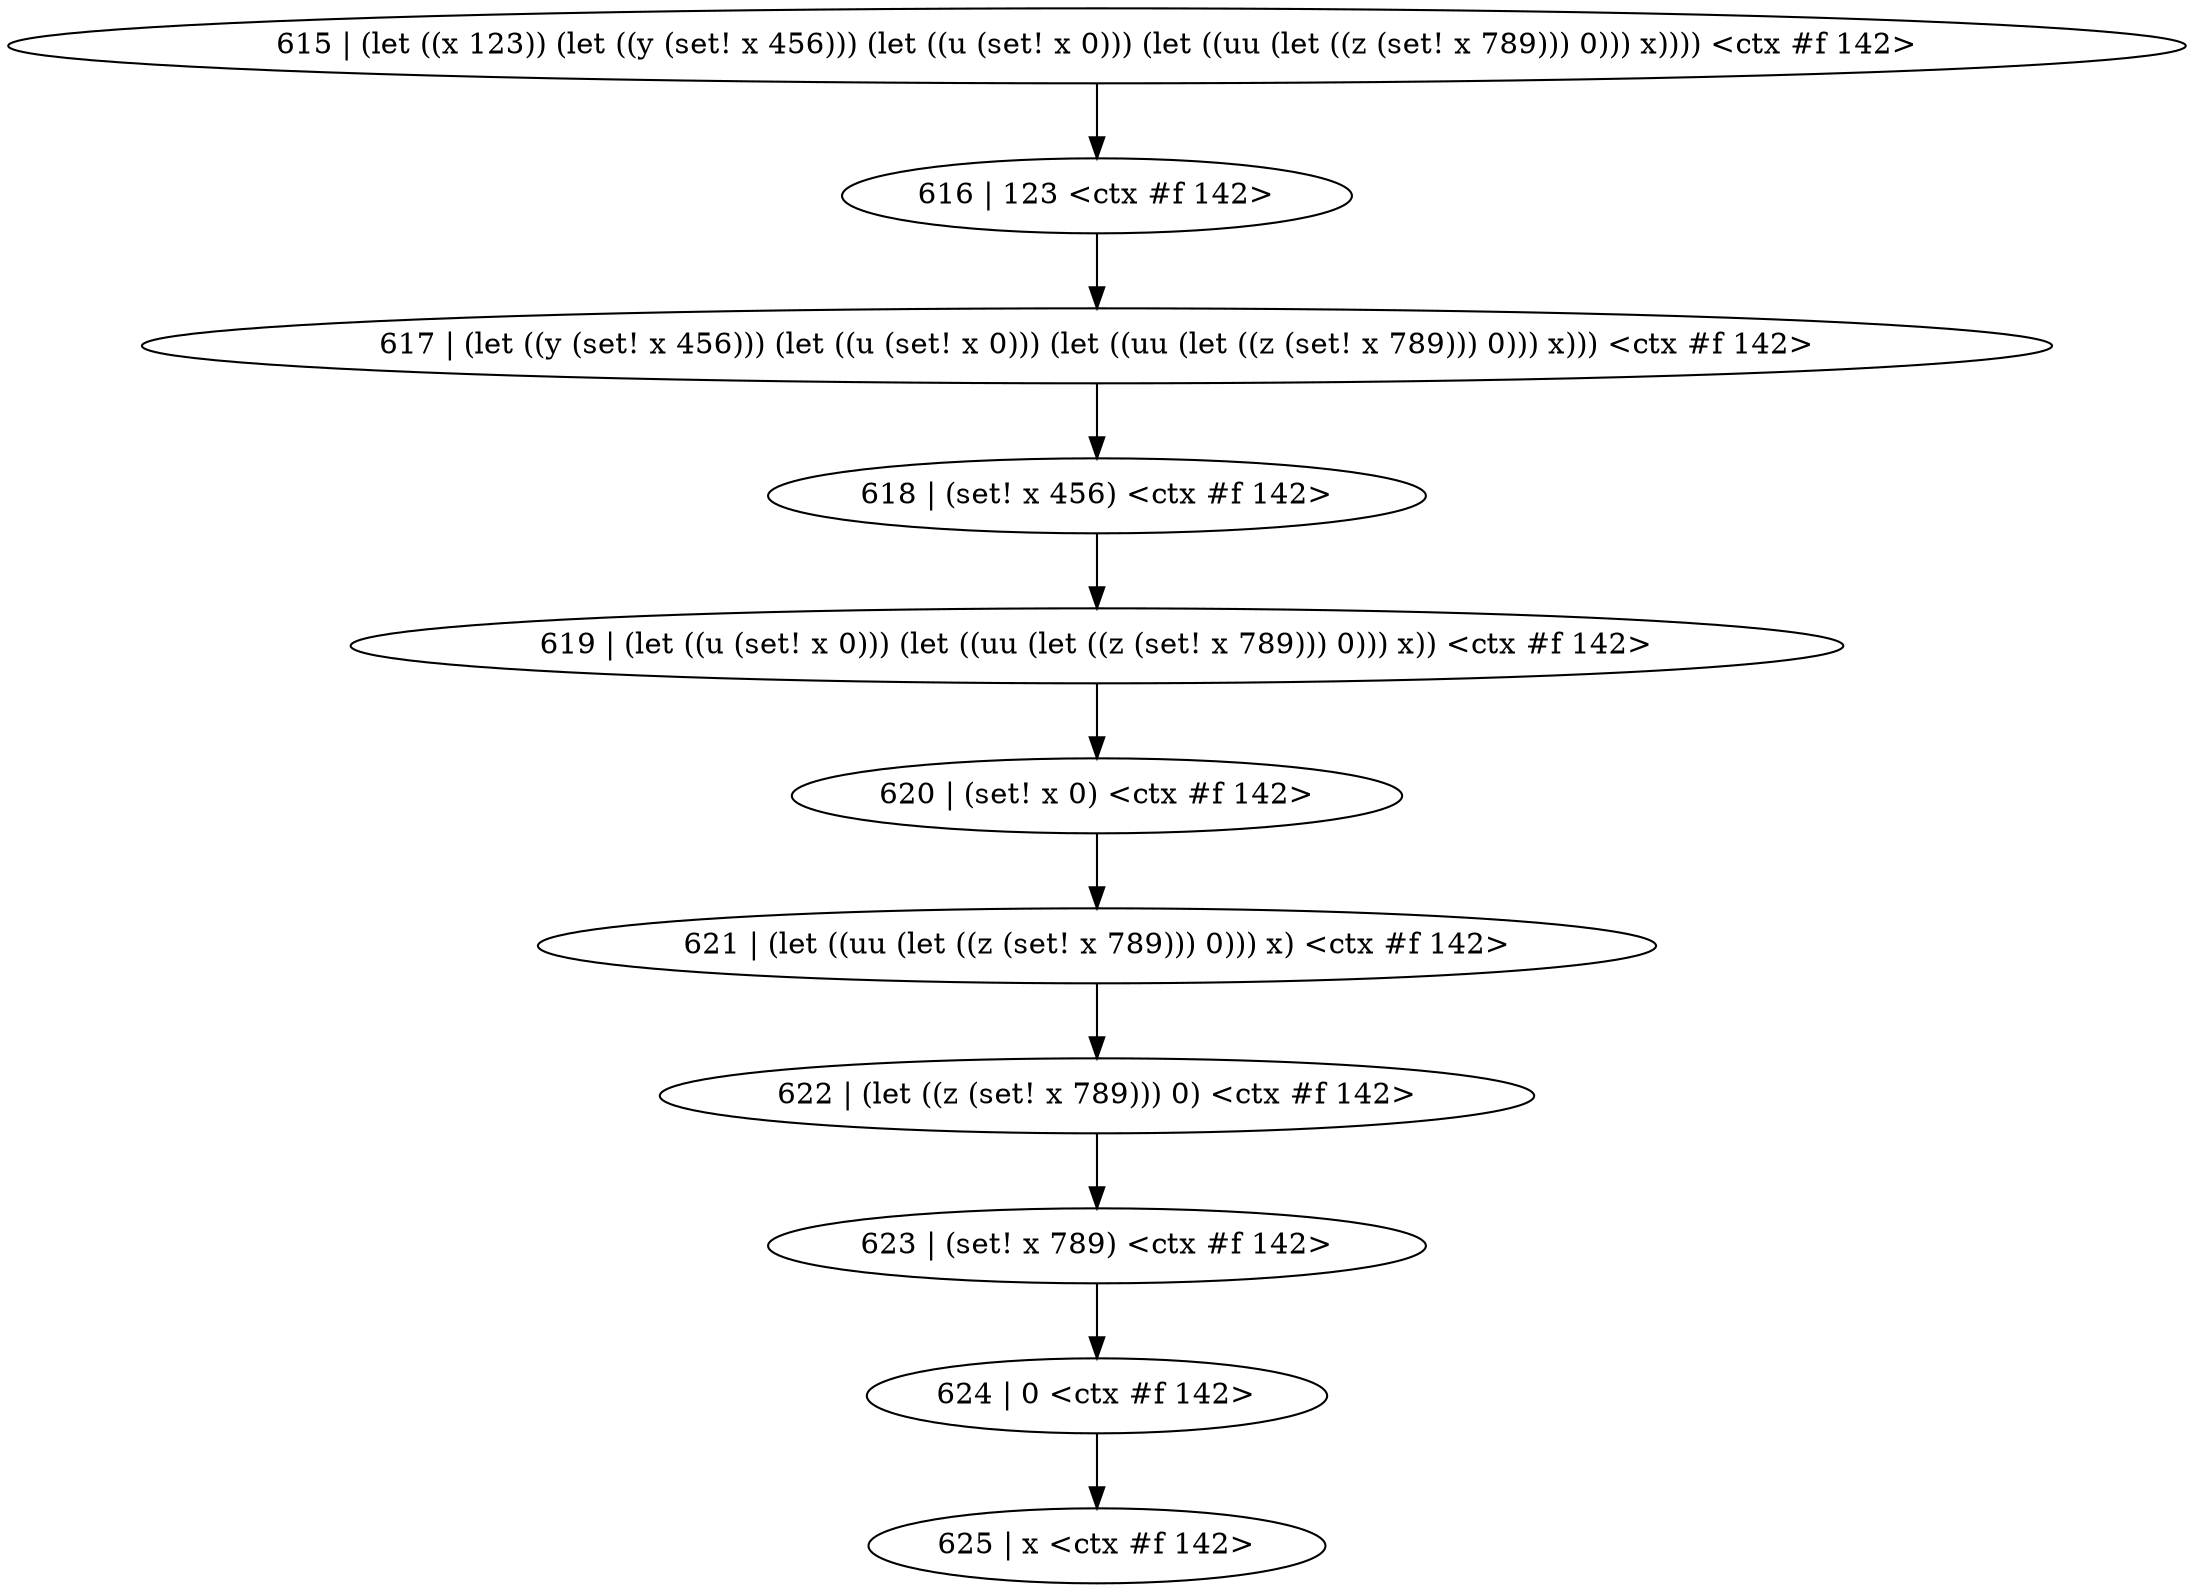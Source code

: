 digraph G {
620 [label="620 | (set! x 0) <ctx #f 142>"];
621 [label="621 | (let ((uu (let ((z (set! x 789))) 0))) x) <ctx #f 142>"];
620 -> 621;
616 [label="616 | 123 <ctx #f 142>"];
617 [label="617 | (let ((y (set! x 456))) (let ((u (set! x 0))) (let ((uu (let ((z (set! x 789))) 0))) x))) <ctx #f 142>"];
616 -> 617;
623 [label="623 | (set! x 789) <ctx #f 142>"];
624 [label="624 | 0 <ctx #f 142>"];
623 -> 624;
625 [label="625 | x <ctx #f 142>"];
619 [label="619 | (let ((u (set! x 0))) (let ((uu (let ((z (set! x 789))) 0))) x)) <ctx #f 142>"];
619 -> 620;
615 [label="615 | (let ((x 123)) (let ((y (set! x 456))) (let ((u (set! x 0))) (let ((uu (let ((z (set! x 789))) 0))) x)))) <ctx #f 142>"];
615 -> 616;
622 [label="622 | (let ((z (set! x 789))) 0) <ctx #f 142>"];
622 -> 623;
618 [label="618 | (set! x 456) <ctx #f 142>"];
617 -> 618;
624 -> 625;
621 -> 622;
618 -> 619;
}